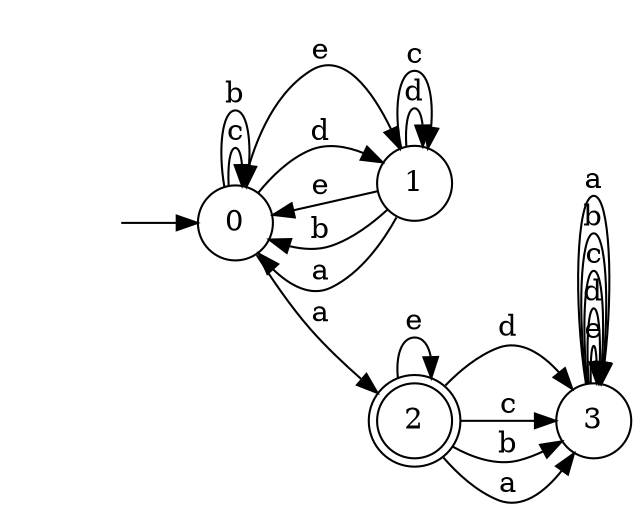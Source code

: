 digraph {
  rankdir=LR;
  0 [label="0", shape = circle];
  0 -> 1 [label="e"];
  0 -> 1 [label="d"];
  0 -> 0 [label="c"];
  0 -> 0 [label="b"];
  0 -> 2 [label="a"];
  1 [label="1", shape = circle];
  1 -> 0 [label="e"];
  1 -> 1 [label="d"];
  1 -> 1 [label="c"];
  1 -> 0 [label="b"];
  1 -> 0 [label="a"];
  2 [label="2", shape = doublecircle];
  2 -> 2 [label="e"];
  2 -> 3 [label="d"];
  2 -> 3 [label="c"];
  2 -> 3 [label="b"];
  2 -> 3 [label="a"];
  3 [label="3", shape = circle];
  3 -> 3 [label="e"];
  3 -> 3 [label="d"];
  3 -> 3 [label="c"];
  3 -> 3 [label="b"];
  3 -> 3 [label="a"];
  4 [label="", shape = plaintext];
  4 -> 0 [label=""];
}
